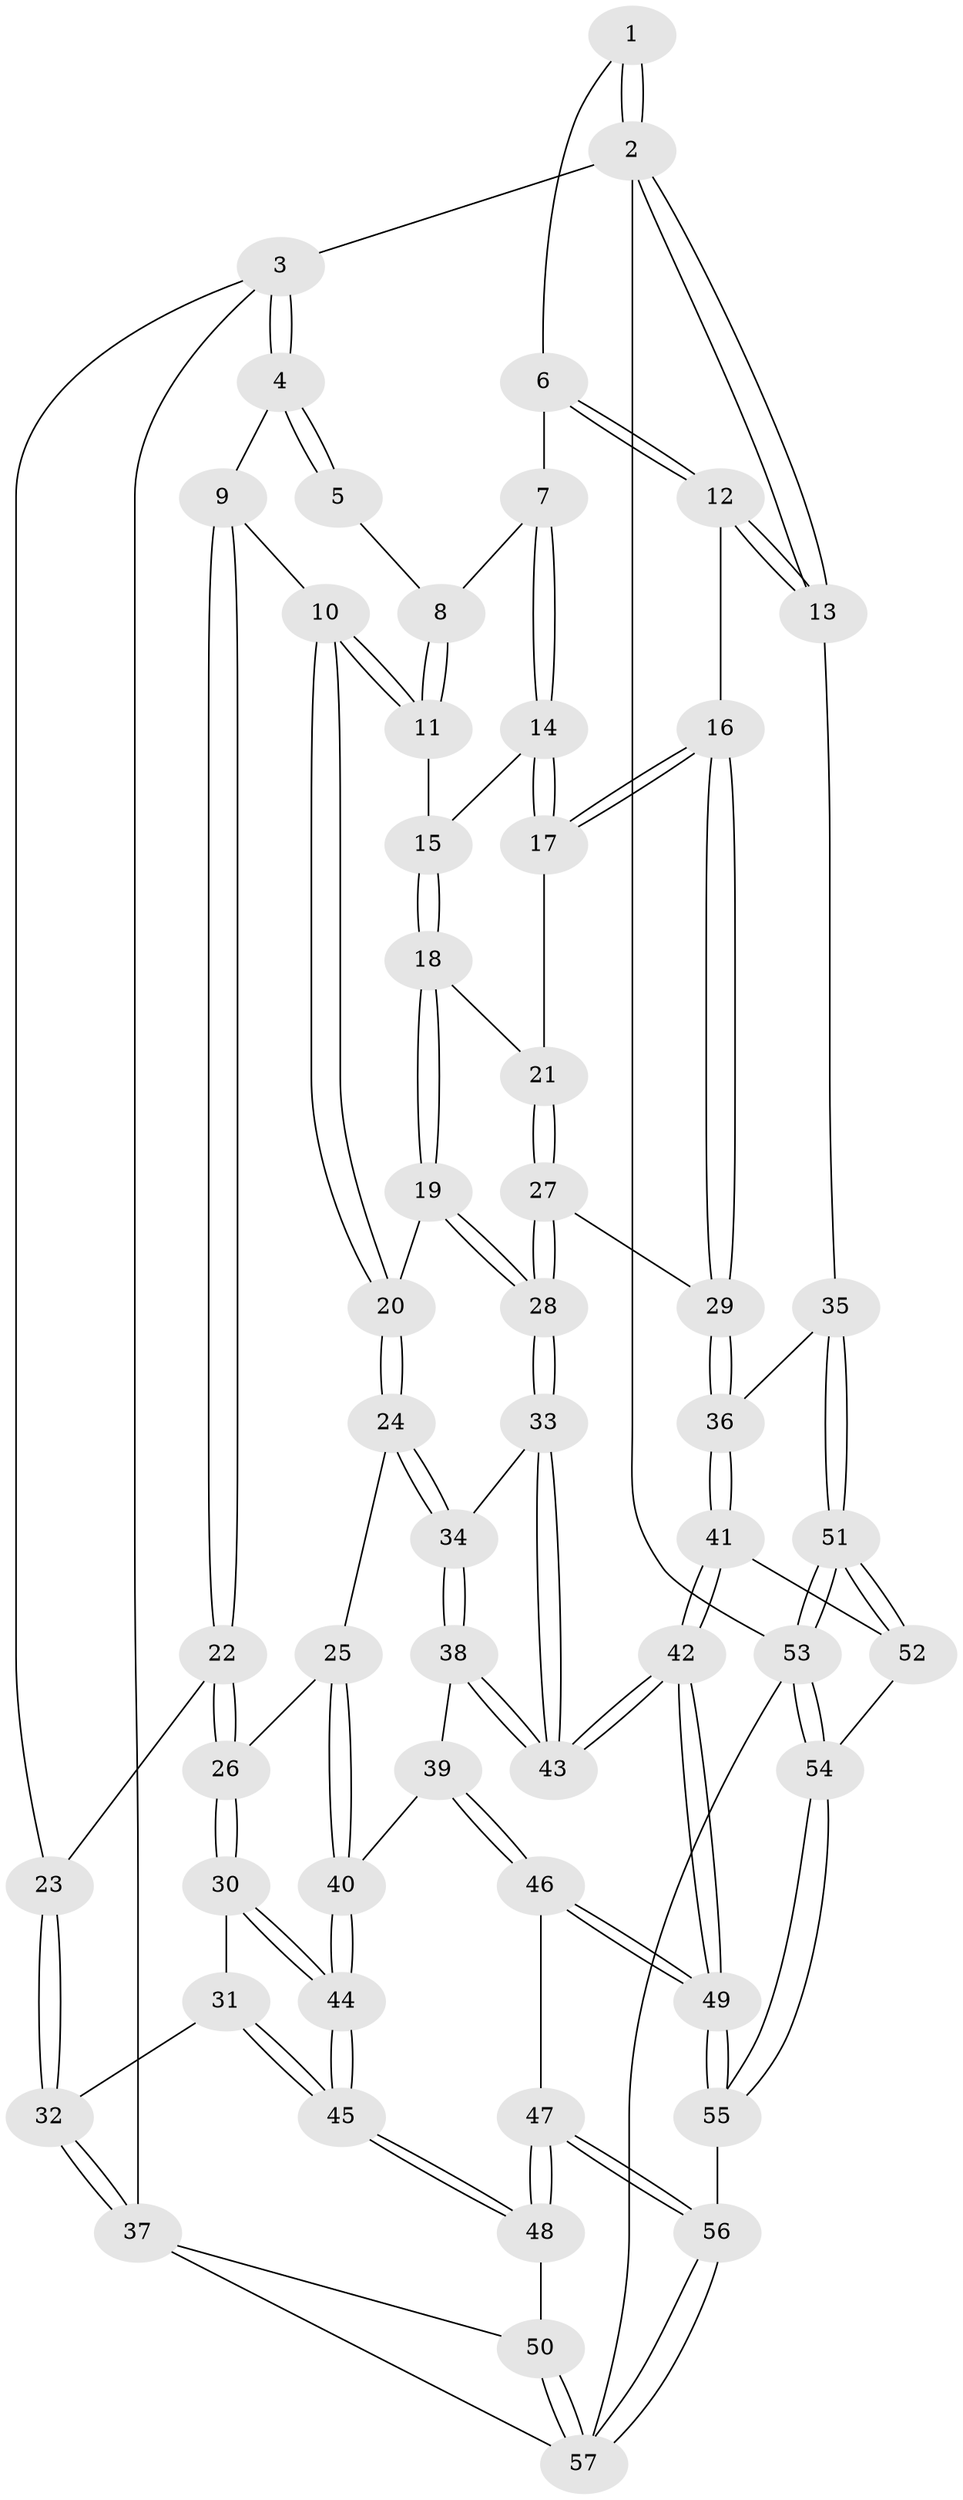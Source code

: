 // coarse degree distribution, {4: 0.47058823529411764, 5: 0.29411764705882354, 3: 0.11764705882352941, 6: 0.08823529411764706, 8: 0.029411764705882353}
// Generated by graph-tools (version 1.1) at 2025/24/03/03/25 07:24:32]
// undirected, 57 vertices, 139 edges
graph export_dot {
graph [start="1"]
  node [color=gray90,style=filled];
  1 [pos="+0.7818982960621476+0"];
  2 [pos="+1+0"];
  3 [pos="+0+0"];
  4 [pos="+0+0"];
  5 [pos="+0.5335436098319403+0"];
  6 [pos="+0.7846101474986058+0.04268334453467823"];
  7 [pos="+0.7342475696538301+0.12765328283750824"];
  8 [pos="+0.5326312394583921+0"];
  9 [pos="+0.28923407449594596+0.15260941083055796"];
  10 [pos="+0.3316608138557194+0.18185637388063755"];
  11 [pos="+0.5128989592256701+0.0958344366783045"];
  12 [pos="+1+0.2323848843536653"];
  13 [pos="+1+0.21720208848200712"];
  14 [pos="+0.7263151353786537+0.1539936615369045"];
  15 [pos="+0.5450265960677291+0.13704664439936076"];
  16 [pos="+0.8425859546732282+0.3078732303124039"];
  17 [pos="+0.73930595012656+0.18873675823992936"];
  18 [pos="+0.5539509314416059+0.22184609575128078"];
  19 [pos="+0.45048024236599055+0.3283504674139785"];
  20 [pos="+0.36355477729860863+0.332748638895089"];
  21 [pos="+0.6080695387737284+0.2692659934541162"];
  22 [pos="+0.12131339577398322+0.30328089189457347"];
  23 [pos="+0+0"];
  24 [pos="+0.3146513459574218+0.41528328338868203"];
  25 [pos="+0.30242955310406067+0.4236255539696774"];
  26 [pos="+0.16689119620816328+0.44080683048374725"];
  27 [pos="+0.6607972718050049+0.43984821115065476"];
  28 [pos="+0.6489550514590536+0.44980861436989245"];
  29 [pos="+0.7757770680934992+0.40311127784522555"];
  30 [pos="+0.14260395142236912+0.4652319126720581"];
  31 [pos="+0+0.546138868499935"];
  32 [pos="+0+0.5643761638322916"];
  33 [pos="+0.6393857592723513+0.4696368399614067"];
  34 [pos="+0.49738097521923735+0.5185283459064212"];
  35 [pos="+1+0.592030739139941"];
  36 [pos="+0.9139540564778551+0.5931998637896287"];
  37 [pos="+0+0.7111805376864823"];
  38 [pos="+0.44906564807345317+0.6359462612269386"];
  39 [pos="+0.36716925461995753+0.6696377482252769"];
  40 [pos="+0.36111478524955126+0.6672102157072457"];
  41 [pos="+0.7819137838869077+0.7246741797224537"];
  42 [pos="+0.6788861394268557+0.7435366341358778"];
  43 [pos="+0.6758429418801366+0.7378661280673037"];
  44 [pos="+0.2402584804503404+0.6976440152270829"];
  45 [pos="+0.20270792208138608+0.7402692772363417"];
  46 [pos="+0.377636486965131+0.6983475428907575"];
  47 [pos="+0.35816842013742956+0.9354482717119397"];
  48 [pos="+0.17660947695998797+0.819682782192023"];
  49 [pos="+0.6154567761655798+0.8918679652573603"];
  50 [pos="+0.12535271907765255+0.8444247256754576"];
  51 [pos="+1+1"];
  52 [pos="+0.8818886285882227+0.803701178138607"];
  53 [pos="+1+1"];
  54 [pos="+0.7240475596220558+1"];
  55 [pos="+0.5795123802990088+1"];
  56 [pos="+0.4735770873098414+1"];
  57 [pos="+0.008869557972639103+1"];
  1 -- 2;
  1 -- 2;
  1 -- 6;
  2 -- 3;
  2 -- 13;
  2 -- 13;
  2 -- 53;
  3 -- 4;
  3 -- 4;
  3 -- 23;
  3 -- 37;
  4 -- 5;
  4 -- 5;
  4 -- 9;
  5 -- 8;
  6 -- 7;
  6 -- 12;
  6 -- 12;
  7 -- 8;
  7 -- 14;
  7 -- 14;
  8 -- 11;
  8 -- 11;
  9 -- 10;
  9 -- 22;
  9 -- 22;
  10 -- 11;
  10 -- 11;
  10 -- 20;
  10 -- 20;
  11 -- 15;
  12 -- 13;
  12 -- 13;
  12 -- 16;
  13 -- 35;
  14 -- 15;
  14 -- 17;
  14 -- 17;
  15 -- 18;
  15 -- 18;
  16 -- 17;
  16 -- 17;
  16 -- 29;
  16 -- 29;
  17 -- 21;
  18 -- 19;
  18 -- 19;
  18 -- 21;
  19 -- 20;
  19 -- 28;
  19 -- 28;
  20 -- 24;
  20 -- 24;
  21 -- 27;
  21 -- 27;
  22 -- 23;
  22 -- 26;
  22 -- 26;
  23 -- 32;
  23 -- 32;
  24 -- 25;
  24 -- 34;
  24 -- 34;
  25 -- 26;
  25 -- 40;
  25 -- 40;
  26 -- 30;
  26 -- 30;
  27 -- 28;
  27 -- 28;
  27 -- 29;
  28 -- 33;
  28 -- 33;
  29 -- 36;
  29 -- 36;
  30 -- 31;
  30 -- 44;
  30 -- 44;
  31 -- 32;
  31 -- 45;
  31 -- 45;
  32 -- 37;
  32 -- 37;
  33 -- 34;
  33 -- 43;
  33 -- 43;
  34 -- 38;
  34 -- 38;
  35 -- 36;
  35 -- 51;
  35 -- 51;
  36 -- 41;
  36 -- 41;
  37 -- 50;
  37 -- 57;
  38 -- 39;
  38 -- 43;
  38 -- 43;
  39 -- 40;
  39 -- 46;
  39 -- 46;
  40 -- 44;
  40 -- 44;
  41 -- 42;
  41 -- 42;
  41 -- 52;
  42 -- 43;
  42 -- 43;
  42 -- 49;
  42 -- 49;
  44 -- 45;
  44 -- 45;
  45 -- 48;
  45 -- 48;
  46 -- 47;
  46 -- 49;
  46 -- 49;
  47 -- 48;
  47 -- 48;
  47 -- 56;
  47 -- 56;
  48 -- 50;
  49 -- 55;
  49 -- 55;
  50 -- 57;
  50 -- 57;
  51 -- 52;
  51 -- 52;
  51 -- 53;
  51 -- 53;
  52 -- 54;
  53 -- 54;
  53 -- 54;
  53 -- 57;
  54 -- 55;
  54 -- 55;
  55 -- 56;
  56 -- 57;
  56 -- 57;
}
